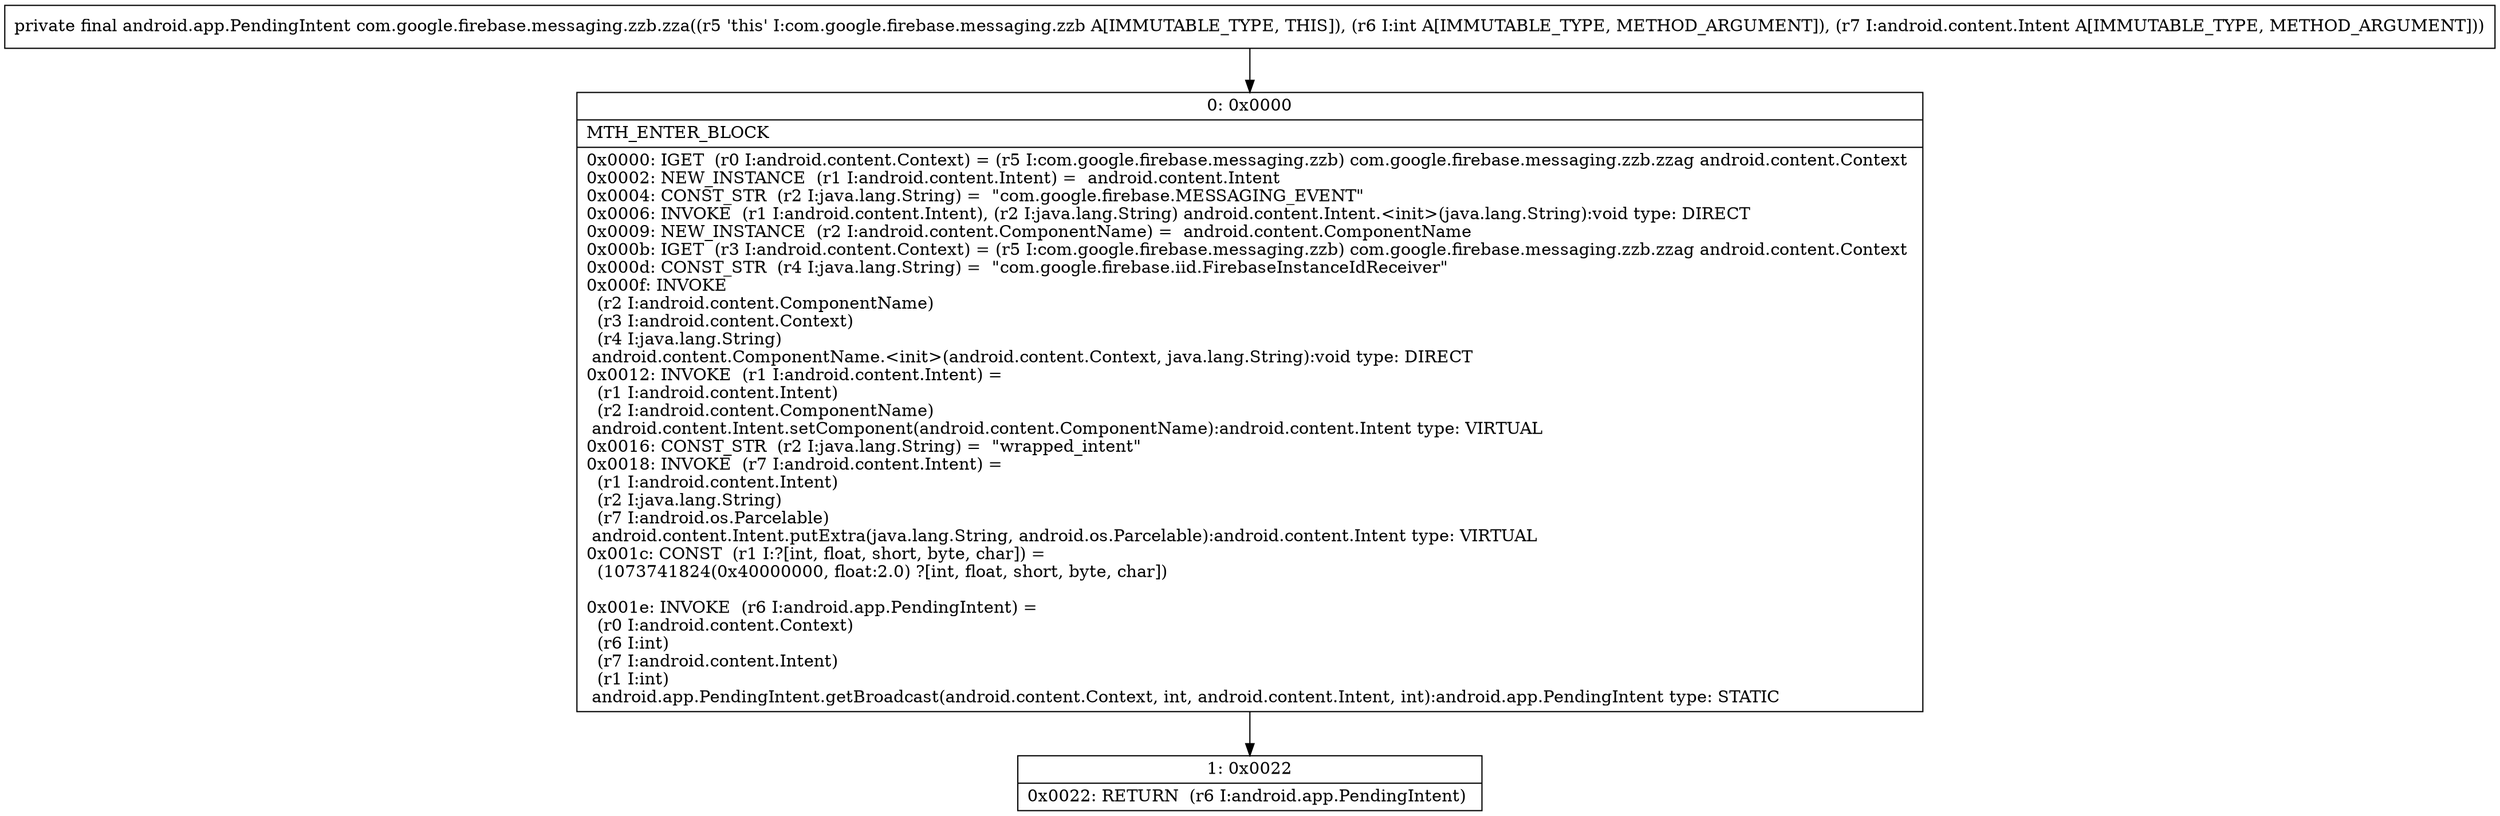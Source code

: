 digraph "CFG forcom.google.firebase.messaging.zzb.zza(ILandroid\/content\/Intent;)Landroid\/app\/PendingIntent;" {
Node_0 [shape=record,label="{0\:\ 0x0000|MTH_ENTER_BLOCK\l|0x0000: IGET  (r0 I:android.content.Context) = (r5 I:com.google.firebase.messaging.zzb) com.google.firebase.messaging.zzb.zzag android.content.Context \l0x0002: NEW_INSTANCE  (r1 I:android.content.Intent) =  android.content.Intent \l0x0004: CONST_STR  (r2 I:java.lang.String) =  \"com.google.firebase.MESSAGING_EVENT\" \l0x0006: INVOKE  (r1 I:android.content.Intent), (r2 I:java.lang.String) android.content.Intent.\<init\>(java.lang.String):void type: DIRECT \l0x0009: NEW_INSTANCE  (r2 I:android.content.ComponentName) =  android.content.ComponentName \l0x000b: IGET  (r3 I:android.content.Context) = (r5 I:com.google.firebase.messaging.zzb) com.google.firebase.messaging.zzb.zzag android.content.Context \l0x000d: CONST_STR  (r4 I:java.lang.String) =  \"com.google.firebase.iid.FirebaseInstanceIdReceiver\" \l0x000f: INVOKE  \l  (r2 I:android.content.ComponentName)\l  (r3 I:android.content.Context)\l  (r4 I:java.lang.String)\l android.content.ComponentName.\<init\>(android.content.Context, java.lang.String):void type: DIRECT \l0x0012: INVOKE  (r1 I:android.content.Intent) = \l  (r1 I:android.content.Intent)\l  (r2 I:android.content.ComponentName)\l android.content.Intent.setComponent(android.content.ComponentName):android.content.Intent type: VIRTUAL \l0x0016: CONST_STR  (r2 I:java.lang.String) =  \"wrapped_intent\" \l0x0018: INVOKE  (r7 I:android.content.Intent) = \l  (r1 I:android.content.Intent)\l  (r2 I:java.lang.String)\l  (r7 I:android.os.Parcelable)\l android.content.Intent.putExtra(java.lang.String, android.os.Parcelable):android.content.Intent type: VIRTUAL \l0x001c: CONST  (r1 I:?[int, float, short, byte, char]) = \l  (1073741824(0x40000000, float:2.0) ?[int, float, short, byte, char])\l \l0x001e: INVOKE  (r6 I:android.app.PendingIntent) = \l  (r0 I:android.content.Context)\l  (r6 I:int)\l  (r7 I:android.content.Intent)\l  (r1 I:int)\l android.app.PendingIntent.getBroadcast(android.content.Context, int, android.content.Intent, int):android.app.PendingIntent type: STATIC \l}"];
Node_1 [shape=record,label="{1\:\ 0x0022|0x0022: RETURN  (r6 I:android.app.PendingIntent) \l}"];
MethodNode[shape=record,label="{private final android.app.PendingIntent com.google.firebase.messaging.zzb.zza((r5 'this' I:com.google.firebase.messaging.zzb A[IMMUTABLE_TYPE, THIS]), (r6 I:int A[IMMUTABLE_TYPE, METHOD_ARGUMENT]), (r7 I:android.content.Intent A[IMMUTABLE_TYPE, METHOD_ARGUMENT])) }"];
MethodNode -> Node_0;
Node_0 -> Node_1;
}

